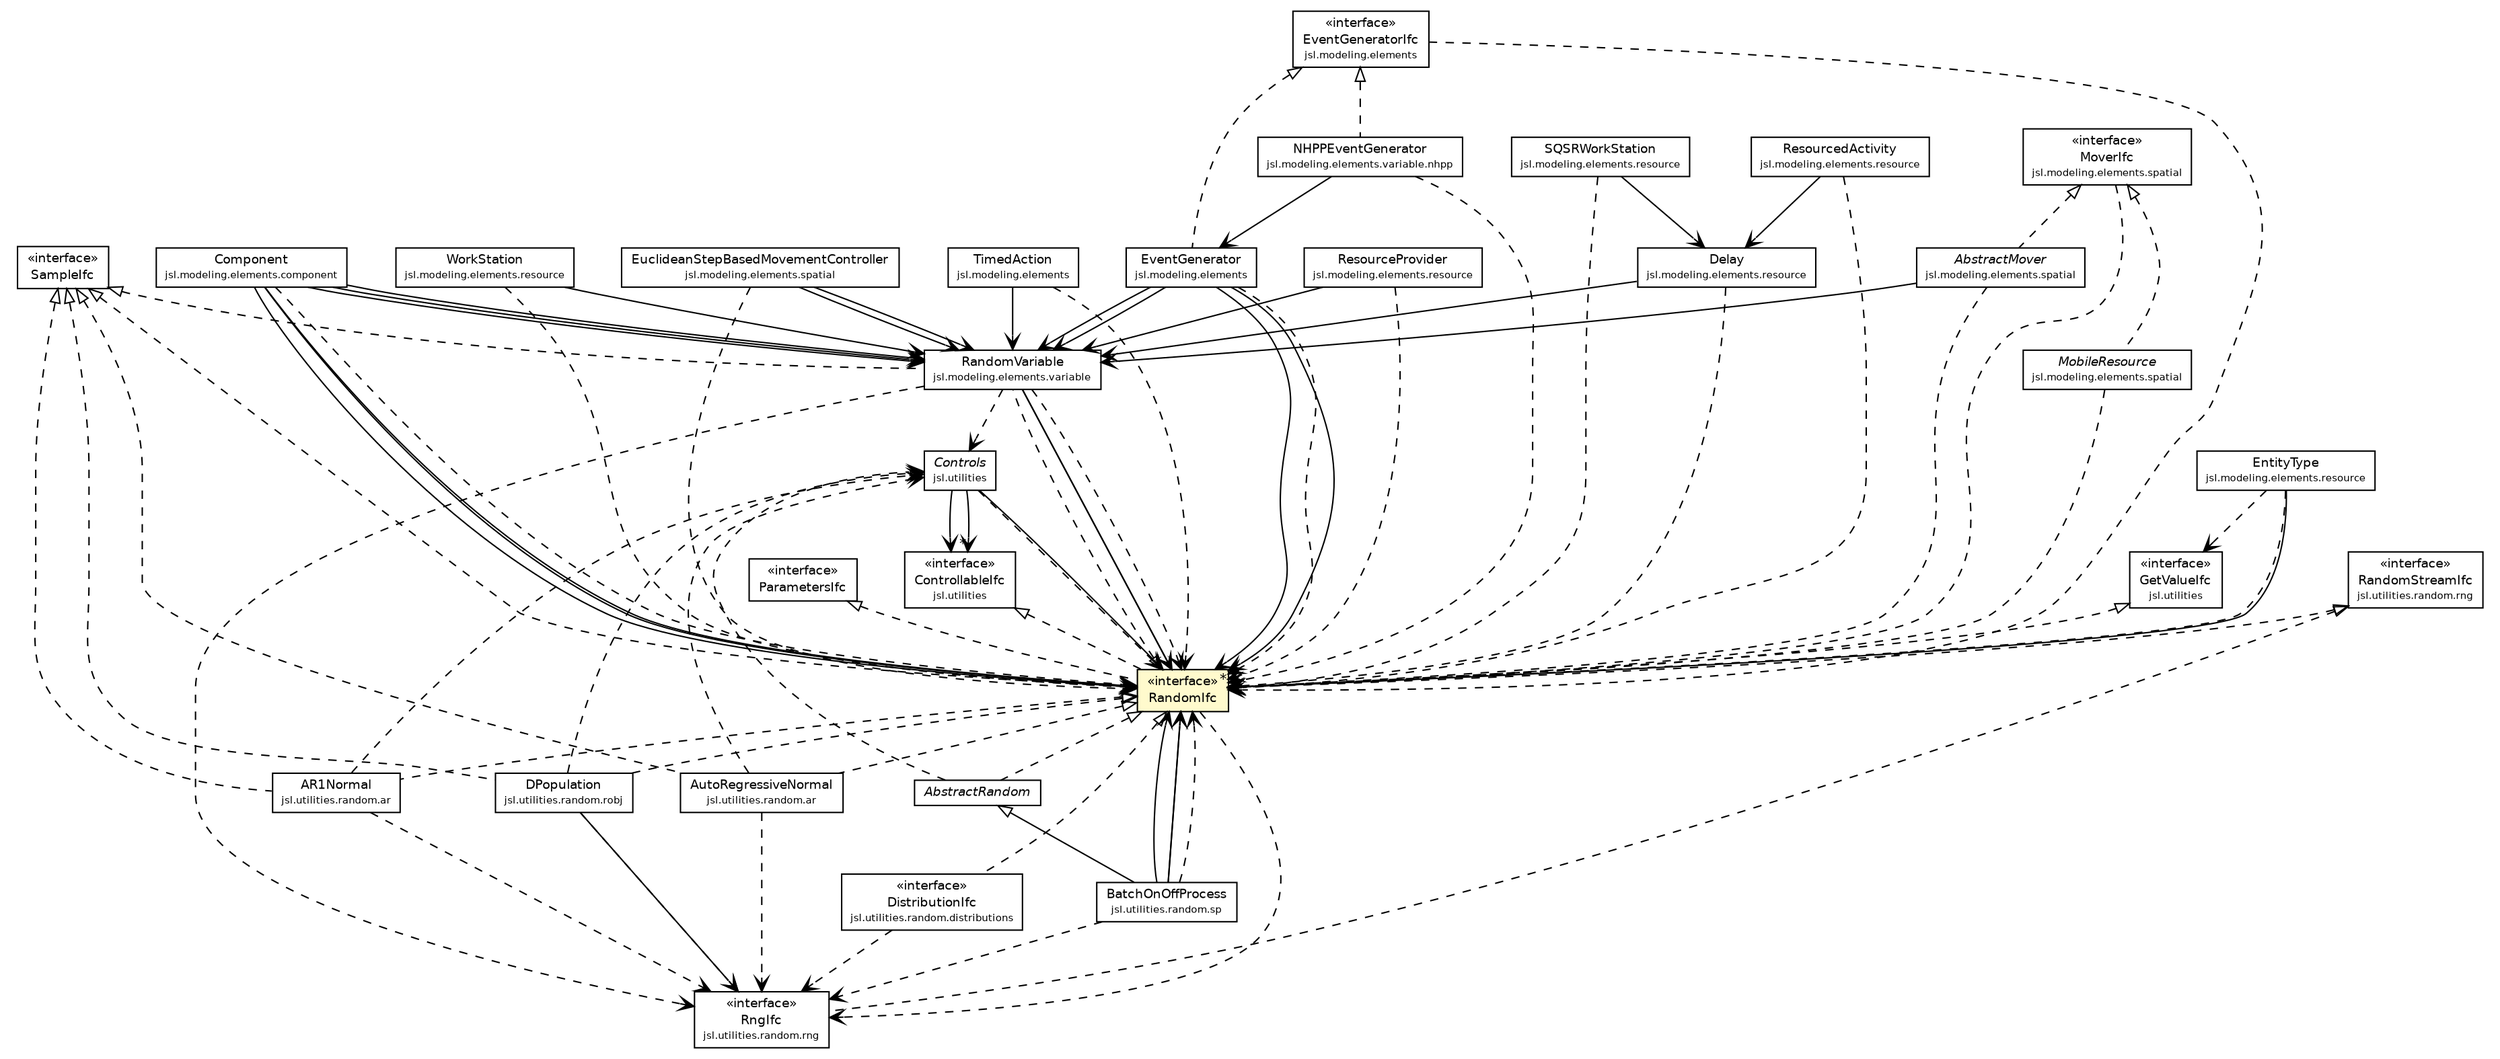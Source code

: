 #!/usr/local/bin/dot
#
# Class diagram 
# Generated by UMLGraph version 5.4 (http://www.umlgraph.org/)
#

digraph G {
	edge [fontname="Helvetica",fontsize=10,labelfontname="Helvetica",labelfontsize=10];
	node [fontname="Helvetica",fontsize=10,shape=plaintext];
	nodesep=0.25;
	ranksep=0.5;
	// jsl.modeling.elements.TimedAction
	c150167 [label=<<table title="jsl.modeling.elements.TimedAction" border="0" cellborder="1" cellspacing="0" cellpadding="2" port="p" href="../../modeling/elements/TimedAction.html">
		<tr><td><table border="0" cellspacing="0" cellpadding="1">
<tr><td align="center" balign="center"> TimedAction </td></tr>
<tr><td align="center" balign="center"><font point-size="7.0"> jsl.modeling.elements </font></td></tr>
		</table></td></tr>
		</table>>, URL="../../modeling/elements/TimedAction.html", fontname="Helvetica", fontcolor="black", fontsize=9.0];
	// jsl.modeling.elements.EventGeneratorIfc
	c150173 [label=<<table title="jsl.modeling.elements.EventGeneratorIfc" border="0" cellborder="1" cellspacing="0" cellpadding="2" port="p" href="../../modeling/elements/EventGeneratorIfc.html">
		<tr><td><table border="0" cellspacing="0" cellpadding="1">
<tr><td align="center" balign="center"> &#171;interface&#187; </td></tr>
<tr><td align="center" balign="center"> EventGeneratorIfc </td></tr>
<tr><td align="center" balign="center"><font point-size="7.0"> jsl.modeling.elements </font></td></tr>
		</table></td></tr>
		</table>>, URL="../../modeling/elements/EventGeneratorIfc.html", fontname="Helvetica", fontcolor="black", fontsize=9.0];
	// jsl.modeling.elements.EventGenerator
	c150174 [label=<<table title="jsl.modeling.elements.EventGenerator" border="0" cellborder="1" cellspacing="0" cellpadding="2" port="p" href="../../modeling/elements/EventGenerator.html">
		<tr><td><table border="0" cellspacing="0" cellpadding="1">
<tr><td align="center" balign="center"> EventGenerator </td></tr>
<tr><td align="center" balign="center"><font point-size="7.0"> jsl.modeling.elements </font></td></tr>
		</table></td></tr>
		</table>>, URL="../../modeling/elements/EventGenerator.html", fontname="Helvetica", fontcolor="black", fontsize=9.0];
	// jsl.modeling.elements.component.Component
	c150179 [label=<<table title="jsl.modeling.elements.component.Component" border="0" cellborder="1" cellspacing="0" cellpadding="2" port="p" href="../../modeling/elements/component/Component.html">
		<tr><td><table border="0" cellspacing="0" cellpadding="1">
<tr><td align="center" balign="center"> Component </td></tr>
<tr><td align="center" balign="center"><font point-size="7.0"> jsl.modeling.elements.component </font></td></tr>
		</table></td></tr>
		</table>>, URL="../../modeling/elements/component/Component.html", fontname="Helvetica", fontcolor="black", fontsize=9.0];
	// jsl.modeling.elements.resource.WorkStation
	c150226 [label=<<table title="jsl.modeling.elements.resource.WorkStation" border="0" cellborder="1" cellspacing="0" cellpadding="2" port="p" href="../../modeling/elements/resource/WorkStation.html">
		<tr><td><table border="0" cellspacing="0" cellpadding="1">
<tr><td align="center" balign="center"> WorkStation </td></tr>
<tr><td align="center" balign="center"><font point-size="7.0"> jsl.modeling.elements.resource </font></td></tr>
		</table></td></tr>
		</table>>, URL="../../modeling/elements/resource/WorkStation.html", fontname="Helvetica", fontcolor="black", fontsize=9.0];
	// jsl.modeling.elements.resource.SQSRWorkStation
	c150228 [label=<<table title="jsl.modeling.elements.resource.SQSRWorkStation" border="0" cellborder="1" cellspacing="0" cellpadding="2" port="p" href="../../modeling/elements/resource/SQSRWorkStation.html">
		<tr><td><table border="0" cellspacing="0" cellpadding="1">
<tr><td align="center" balign="center"> SQSRWorkStation </td></tr>
<tr><td align="center" balign="center"><font point-size="7.0"> jsl.modeling.elements.resource </font></td></tr>
		</table></td></tr>
		</table>>, URL="../../modeling/elements/resource/SQSRWorkStation.html", fontname="Helvetica", fontcolor="black", fontsize=9.0];
	// jsl.modeling.elements.resource.ResourceProvider
	c150246 [label=<<table title="jsl.modeling.elements.resource.ResourceProvider" border="0" cellborder="1" cellspacing="0" cellpadding="2" port="p" href="../../modeling/elements/resource/ResourceProvider.html">
		<tr><td><table border="0" cellspacing="0" cellpadding="1">
<tr><td align="center" balign="center"> ResourceProvider </td></tr>
<tr><td align="center" balign="center"><font point-size="7.0"> jsl.modeling.elements.resource </font></td></tr>
		</table></td></tr>
		</table>>, URL="../../modeling/elements/resource/ResourceProvider.html", fontname="Helvetica", fontcolor="black", fontsize=9.0];
	// jsl.modeling.elements.resource.ResourcedActivity
	c150249 [label=<<table title="jsl.modeling.elements.resource.ResourcedActivity" border="0" cellborder="1" cellspacing="0" cellpadding="2" port="p" href="../../modeling/elements/resource/ResourcedActivity.html">
		<tr><td><table border="0" cellspacing="0" cellpadding="1">
<tr><td align="center" balign="center"> ResourcedActivity </td></tr>
<tr><td align="center" balign="center"><font point-size="7.0"> jsl.modeling.elements.resource </font></td></tr>
		</table></td></tr>
		</table>>, URL="../../modeling/elements/resource/ResourcedActivity.html", fontname="Helvetica", fontcolor="black", fontsize=9.0];
	// jsl.modeling.elements.resource.EntityType
	c150268 [label=<<table title="jsl.modeling.elements.resource.EntityType" border="0" cellborder="1" cellspacing="0" cellpadding="2" port="p" href="../../modeling/elements/resource/EntityType.html">
		<tr><td><table border="0" cellspacing="0" cellpadding="1">
<tr><td align="center" balign="center"> EntityType </td></tr>
<tr><td align="center" balign="center"><font point-size="7.0"> jsl.modeling.elements.resource </font></td></tr>
		</table></td></tr>
		</table>>, URL="../../modeling/elements/resource/EntityType.html", fontname="Helvetica", fontcolor="black", fontsize=9.0];
	// jsl.modeling.elements.resource.Delay
	c150286 [label=<<table title="jsl.modeling.elements.resource.Delay" border="0" cellborder="1" cellspacing="0" cellpadding="2" port="p" href="../../modeling/elements/resource/Delay.html">
		<tr><td><table border="0" cellspacing="0" cellpadding="1">
<tr><td align="center" balign="center"> Delay </td></tr>
<tr><td align="center" balign="center"><font point-size="7.0"> jsl.modeling.elements.resource </font></td></tr>
		</table></td></tr>
		</table>>, URL="../../modeling/elements/resource/Delay.html", fontname="Helvetica", fontcolor="black", fontsize=9.0];
	// jsl.modeling.elements.spatial.MoverIfc
	c150314 [label=<<table title="jsl.modeling.elements.spatial.MoverIfc" border="0" cellborder="1" cellspacing="0" cellpadding="2" port="p" href="../../modeling/elements/spatial/MoverIfc.html">
		<tr><td><table border="0" cellspacing="0" cellpadding="1">
<tr><td align="center" balign="center"> &#171;interface&#187; </td></tr>
<tr><td align="center" balign="center"> MoverIfc </td></tr>
<tr><td align="center" balign="center"><font point-size="7.0"> jsl.modeling.elements.spatial </font></td></tr>
		</table></td></tr>
		</table>>, URL="../../modeling/elements/spatial/MoverIfc.html", fontname="Helvetica", fontcolor="black", fontsize=9.0];
	// jsl.modeling.elements.spatial.MobileResource
	c150317 [label=<<table title="jsl.modeling.elements.spatial.MobileResource" border="0" cellborder="1" cellspacing="0" cellpadding="2" port="p" href="../../modeling/elements/spatial/MobileResource.html">
		<tr><td><table border="0" cellspacing="0" cellpadding="1">
<tr><td align="center" balign="center"><font face="Helvetica-Oblique"> MobileResource </font></td></tr>
<tr><td align="center" balign="center"><font point-size="7.0"> jsl.modeling.elements.spatial </font></td></tr>
		</table></td></tr>
		</table>>, URL="../../modeling/elements/spatial/MobileResource.html", fontname="Helvetica", fontcolor="black", fontsize=9.0];
	// jsl.modeling.elements.spatial.EuclideanStepBasedMovementController
	c150323 [label=<<table title="jsl.modeling.elements.spatial.EuclideanStepBasedMovementController" border="0" cellborder="1" cellspacing="0" cellpadding="2" port="p" href="../../modeling/elements/spatial/EuclideanStepBasedMovementController.html">
		<tr><td><table border="0" cellspacing="0" cellpadding="1">
<tr><td align="center" balign="center"> EuclideanStepBasedMovementController </td></tr>
<tr><td align="center" balign="center"><font point-size="7.0"> jsl.modeling.elements.spatial </font></td></tr>
		</table></td></tr>
		</table>>, URL="../../modeling/elements/spatial/EuclideanStepBasedMovementController.html", fontname="Helvetica", fontcolor="black", fontsize=9.0];
	// jsl.modeling.elements.spatial.AbstractMover
	c150328 [label=<<table title="jsl.modeling.elements.spatial.AbstractMover" border="0" cellborder="1" cellspacing="0" cellpadding="2" port="p" href="../../modeling/elements/spatial/AbstractMover.html">
		<tr><td><table border="0" cellspacing="0" cellpadding="1">
<tr><td align="center" balign="center"><font face="Helvetica-Oblique"> AbstractMover </font></td></tr>
<tr><td align="center" balign="center"><font point-size="7.0"> jsl.modeling.elements.spatial </font></td></tr>
		</table></td></tr>
		</table>>, URL="../../modeling/elements/spatial/AbstractMover.html", fontname="Helvetica", fontcolor="black", fontsize=9.0];
	// jsl.modeling.elements.variable.RandomVariable
	c150362 [label=<<table title="jsl.modeling.elements.variable.RandomVariable" border="0" cellborder="1" cellspacing="0" cellpadding="2" port="p" href="../../modeling/elements/variable/RandomVariable.html">
		<tr><td><table border="0" cellspacing="0" cellpadding="1">
<tr><td align="center" balign="center"> RandomVariable </td></tr>
<tr><td align="center" balign="center"><font point-size="7.0"> jsl.modeling.elements.variable </font></td></tr>
		</table></td></tr>
		</table>>, URL="../../modeling/elements/variable/RandomVariable.html", fontname="Helvetica", fontcolor="black", fontsize=9.0];
	// jsl.modeling.elements.variable.nhpp.NHPPEventGenerator
	c150389 [label=<<table title="jsl.modeling.elements.variable.nhpp.NHPPEventGenerator" border="0" cellborder="1" cellspacing="0" cellpadding="2" port="p" href="../../modeling/elements/variable/nhpp/NHPPEventGenerator.html">
		<tr><td><table border="0" cellspacing="0" cellpadding="1">
<tr><td align="center" balign="center"> NHPPEventGenerator </td></tr>
<tr><td align="center" balign="center"><font point-size="7.0"> jsl.modeling.elements.variable.nhpp </font></td></tr>
		</table></td></tr>
		</table>>, URL="../../modeling/elements/variable/nhpp/NHPPEventGenerator.html", fontname="Helvetica", fontcolor="black", fontsize=9.0];
	// jsl.utilities.GetValueIfc
	c150433 [label=<<table title="jsl.utilities.GetValueIfc" border="0" cellborder="1" cellspacing="0" cellpadding="2" port="p" href="../GetValueIfc.html">
		<tr><td><table border="0" cellspacing="0" cellpadding="1">
<tr><td align="center" balign="center"> &#171;interface&#187; </td></tr>
<tr><td align="center" balign="center"> GetValueIfc </td></tr>
<tr><td align="center" balign="center"><font point-size="7.0"> jsl.utilities </font></td></tr>
		</table></td></tr>
		</table>>, URL="../GetValueIfc.html", fontname="Helvetica", fontcolor="black", fontsize=9.0];
	// jsl.utilities.Controls
	c150436 [label=<<table title="jsl.utilities.Controls" border="0" cellborder="1" cellspacing="0" cellpadding="2" port="p" href="../Controls.html">
		<tr><td><table border="0" cellspacing="0" cellpadding="1">
<tr><td align="center" balign="center"><font face="Helvetica-Oblique"> Controls </font></td></tr>
<tr><td align="center" balign="center"><font point-size="7.0"> jsl.utilities </font></td></tr>
		</table></td></tr>
		</table>>, URL="../Controls.html", fontname="Helvetica", fontcolor="black", fontsize=9.0];
	// jsl.utilities.ControllableIfc
	c150437 [label=<<table title="jsl.utilities.ControllableIfc" border="0" cellborder="1" cellspacing="0" cellpadding="2" port="p" href="../ControllableIfc.html">
		<tr><td><table border="0" cellspacing="0" cellpadding="1">
<tr><td align="center" balign="center"> &#171;interface&#187; </td></tr>
<tr><td align="center" balign="center"> ControllableIfc </td></tr>
<tr><td align="center" balign="center"><font point-size="7.0"> jsl.utilities </font></td></tr>
		</table></td></tr>
		</table>>, URL="../ControllableIfc.html", fontname="Helvetica", fontcolor="black", fontsize=9.0];
	// jsl.utilities.random.SampleIfc
	c150453 [label=<<table title="jsl.utilities.random.SampleIfc" border="0" cellborder="1" cellspacing="0" cellpadding="2" port="p" href="./SampleIfc.html">
		<tr><td><table border="0" cellspacing="0" cellpadding="1">
<tr><td align="center" balign="center"> &#171;interface&#187; </td></tr>
<tr><td align="center" balign="center"> SampleIfc </td></tr>
		</table></td></tr>
		</table>>, URL="./SampleIfc.html", fontname="Helvetica", fontcolor="black", fontsize=9.0];
	// jsl.utilities.random.RandomIfc
	c150454 [label=<<table title="jsl.utilities.random.RandomIfc" border="0" cellborder="1" cellspacing="0" cellpadding="2" port="p" bgcolor="lemonChiffon" href="./RandomIfc.html">
		<tr><td><table border="0" cellspacing="0" cellpadding="1">
<tr><td align="center" balign="center"> &#171;interface&#187; </td></tr>
<tr><td align="center" balign="center"> RandomIfc </td></tr>
		</table></td></tr>
		</table>>, URL="./RandomIfc.html", fontname="Helvetica", fontcolor="black", fontsize=9.0];
	// jsl.utilities.random.ParametersIfc
	c150455 [label=<<table title="jsl.utilities.random.ParametersIfc" border="0" cellborder="1" cellspacing="0" cellpadding="2" port="p" href="./ParametersIfc.html">
		<tr><td><table border="0" cellspacing="0" cellpadding="1">
<tr><td align="center" balign="center"> &#171;interface&#187; </td></tr>
<tr><td align="center" balign="center"> ParametersIfc </td></tr>
		</table></td></tr>
		</table>>, URL="./ParametersIfc.html", fontname="Helvetica", fontcolor="black", fontsize=9.0];
	// jsl.utilities.random.AbstractRandom
	c150457 [label=<<table title="jsl.utilities.random.AbstractRandom" border="0" cellborder="1" cellspacing="0" cellpadding="2" port="p" href="./AbstractRandom.html">
		<tr><td><table border="0" cellspacing="0" cellpadding="1">
<tr><td align="center" balign="center"><font face="Helvetica-Oblique"> AbstractRandom </font></td></tr>
		</table></td></tr>
		</table>>, URL="./AbstractRandom.html", fontname="Helvetica", fontcolor="black", fontsize=9.0];
	// jsl.utilities.random.ar.AutoRegressiveNormal
	c150459 [label=<<table title="jsl.utilities.random.ar.AutoRegressiveNormal" border="0" cellborder="1" cellspacing="0" cellpadding="2" port="p" href="./ar/AutoRegressiveNormal.html">
		<tr><td><table border="0" cellspacing="0" cellpadding="1">
<tr><td align="center" balign="center"> AutoRegressiveNormal </td></tr>
<tr><td align="center" balign="center"><font point-size="7.0"> jsl.utilities.random.ar </font></td></tr>
		</table></td></tr>
		</table>>, URL="./ar/AutoRegressiveNormal.html", fontname="Helvetica", fontcolor="black", fontsize=9.0];
	// jsl.utilities.random.ar.AR1Normal
	c150461 [label=<<table title="jsl.utilities.random.ar.AR1Normal" border="0" cellborder="1" cellspacing="0" cellpadding="2" port="p" href="./ar/AR1Normal.html">
		<tr><td><table border="0" cellspacing="0" cellpadding="1">
<tr><td align="center" balign="center"> AR1Normal </td></tr>
<tr><td align="center" balign="center"><font point-size="7.0"> jsl.utilities.random.ar </font></td></tr>
		</table></td></tr>
		</table>>, URL="./ar/AR1Normal.html", fontname="Helvetica", fontcolor="black", fontsize=9.0];
	// jsl.utilities.random.distributions.DistributionIfc
	c150500 [label=<<table title="jsl.utilities.random.distributions.DistributionIfc" border="0" cellborder="1" cellspacing="0" cellpadding="2" port="p" href="./distributions/DistributionIfc.html">
		<tr><td><table border="0" cellspacing="0" cellpadding="1">
<tr><td align="center" balign="center"> &#171;interface&#187; </td></tr>
<tr><td align="center" balign="center"> DistributionIfc </td></tr>
<tr><td align="center" balign="center"><font point-size="7.0"> jsl.utilities.random.distributions </font></td></tr>
		</table></td></tr>
		</table>>, URL="./distributions/DistributionIfc.html", fontname="Helvetica", fontcolor="black", fontsize=9.0];
	// jsl.utilities.random.rng.RngIfc
	c150519 [label=<<table title="jsl.utilities.random.rng.RngIfc" border="0" cellborder="1" cellspacing="0" cellpadding="2" port="p" href="./rng/RngIfc.html">
		<tr><td><table border="0" cellspacing="0" cellpadding="1">
<tr><td align="center" balign="center"> &#171;interface&#187; </td></tr>
<tr><td align="center" balign="center"> RngIfc </td></tr>
<tr><td align="center" balign="center"><font point-size="7.0"> jsl.utilities.random.rng </font></td></tr>
		</table></td></tr>
		</table>>, URL="./rng/RngIfc.html", fontname="Helvetica", fontcolor="black", fontsize=9.0];
	// jsl.utilities.random.rng.RandomStreamIfc
	c150522 [label=<<table title="jsl.utilities.random.rng.RandomStreamIfc" border="0" cellborder="1" cellspacing="0" cellpadding="2" port="p" href="./rng/RandomStreamIfc.html">
		<tr><td><table border="0" cellspacing="0" cellpadding="1">
<tr><td align="center" balign="center"> &#171;interface&#187; </td></tr>
<tr><td align="center" balign="center"> RandomStreamIfc </td></tr>
<tr><td align="center" balign="center"><font point-size="7.0"> jsl.utilities.random.rng </font></td></tr>
		</table></td></tr>
		</table>>, URL="./rng/RandomStreamIfc.html", fontname="Helvetica", fontcolor="black", fontsize=9.0];
	// jsl.utilities.random.robj.DPopulation
	c150533 [label=<<table title="jsl.utilities.random.robj.DPopulation" border="0" cellborder="1" cellspacing="0" cellpadding="2" port="p" href="./robj/DPopulation.html">
		<tr><td><table border="0" cellspacing="0" cellpadding="1">
<tr><td align="center" balign="center"> DPopulation </td></tr>
<tr><td align="center" balign="center"><font point-size="7.0"> jsl.utilities.random.robj </font></td></tr>
		</table></td></tr>
		</table>>, URL="./robj/DPopulation.html", fontname="Helvetica", fontcolor="black", fontsize=9.0];
	// jsl.utilities.random.sp.BatchOnOffProcess
	c150539 [label=<<table title="jsl.utilities.random.sp.BatchOnOffProcess" border="0" cellborder="1" cellspacing="0" cellpadding="2" port="p" href="./sp/BatchOnOffProcess.html">
		<tr><td><table border="0" cellspacing="0" cellpadding="1">
<tr><td align="center" balign="center"> BatchOnOffProcess </td></tr>
<tr><td align="center" balign="center"><font point-size="7.0"> jsl.utilities.random.sp </font></td></tr>
		</table></td></tr>
		</table>>, URL="./sp/BatchOnOffProcess.html", fontname="Helvetica", fontcolor="black", fontsize=9.0];
	//jsl.modeling.elements.EventGenerator implements jsl.modeling.elements.EventGeneratorIfc
	c150173:p -> c150174:p [dir=back,arrowtail=empty,style=dashed];
	//jsl.modeling.elements.spatial.MobileResource implements jsl.modeling.elements.spatial.MoverIfc
	c150314:p -> c150317:p [dir=back,arrowtail=empty,style=dashed];
	//jsl.modeling.elements.spatial.AbstractMover implements jsl.modeling.elements.spatial.MoverIfc
	c150314:p -> c150328:p [dir=back,arrowtail=empty,style=dashed];
	//jsl.modeling.elements.variable.RandomVariable implements jsl.utilities.random.RandomIfc
	c150454:p -> c150362:p [dir=back,arrowtail=empty,style=dashed];
	//jsl.modeling.elements.variable.RandomVariable implements jsl.utilities.random.SampleIfc
	c150453:p -> c150362:p [dir=back,arrowtail=empty,style=dashed];
	//jsl.modeling.elements.variable.nhpp.NHPPEventGenerator implements jsl.modeling.elements.EventGeneratorIfc
	c150173:p -> c150389:p [dir=back,arrowtail=empty,style=dashed];
	//jsl.utilities.random.RandomIfc implements jsl.utilities.random.ParametersIfc
	c150455:p -> c150454:p [dir=back,arrowtail=empty,style=dashed];
	//jsl.utilities.random.RandomIfc implements jsl.utilities.GetValueIfc
	c150433:p -> c150454:p [dir=back,arrowtail=empty,style=dashed];
	//jsl.utilities.random.RandomIfc implements jsl.utilities.random.rng.RandomStreamIfc
	c150522:p -> c150454:p [dir=back,arrowtail=empty,style=dashed];
	//jsl.utilities.random.RandomIfc implements jsl.utilities.ControllableIfc
	c150437:p -> c150454:p [dir=back,arrowtail=empty,style=dashed];
	//jsl.utilities.random.RandomIfc implements jsl.utilities.random.SampleIfc
	c150453:p -> c150454:p [dir=back,arrowtail=empty,style=dashed];
	//jsl.utilities.random.AbstractRandom implements jsl.utilities.random.RandomIfc
	c150454:p -> c150457:p [dir=back,arrowtail=empty,style=dashed];
	//jsl.utilities.random.ar.AutoRegressiveNormal implements jsl.utilities.random.RandomIfc
	c150454:p -> c150459:p [dir=back,arrowtail=empty,style=dashed];
	//jsl.utilities.random.ar.AutoRegressiveNormal implements jsl.utilities.random.SampleIfc
	c150453:p -> c150459:p [dir=back,arrowtail=empty,style=dashed];
	//jsl.utilities.random.ar.AR1Normal implements jsl.utilities.random.RandomIfc
	c150454:p -> c150461:p [dir=back,arrowtail=empty,style=dashed];
	//jsl.utilities.random.ar.AR1Normal implements jsl.utilities.random.SampleIfc
	c150453:p -> c150461:p [dir=back,arrowtail=empty,style=dashed];
	//jsl.utilities.random.distributions.DistributionIfc implements jsl.utilities.random.RandomIfc
	c150454:p -> c150500:p [dir=back,arrowtail=empty,style=dashed];
	//jsl.utilities.random.rng.RngIfc implements jsl.utilities.random.rng.RandomStreamIfc
	c150522:p -> c150519:p [dir=back,arrowtail=empty,style=dashed];
	//jsl.utilities.random.robj.DPopulation implements jsl.utilities.random.RandomIfc
	c150454:p -> c150533:p [dir=back,arrowtail=empty,style=dashed];
	//jsl.utilities.random.robj.DPopulation implements jsl.utilities.random.SampleIfc
	c150453:p -> c150533:p [dir=back,arrowtail=empty,style=dashed];
	//jsl.utilities.random.sp.BatchOnOffProcess extends jsl.utilities.random.AbstractRandom
	c150457:p -> c150539:p [dir=back,arrowtail=empty];
	// jsl.modeling.elements.TimedAction NAVASSOC jsl.modeling.elements.variable.RandomVariable
	c150167:p -> c150362:p [taillabel="", label="", headlabel="", fontname="Helvetica", fontcolor="black", fontsize=10.0, color="black", arrowhead=open];
	// jsl.modeling.elements.EventGenerator NAVASSOC jsl.utilities.random.RandomIfc
	c150174:p -> c150454:p [taillabel="", label="", headlabel="", fontname="Helvetica", fontcolor="black", fontsize=10.0, color="black", arrowhead=open];
	// jsl.modeling.elements.EventGenerator NAVASSOC jsl.modeling.elements.variable.RandomVariable
	c150174:p -> c150362:p [taillabel="", label="", headlabel="", fontname="Helvetica", fontcolor="black", fontsize=10.0, color="black", arrowhead=open];
	// jsl.modeling.elements.EventGenerator NAVASSOC jsl.utilities.random.RandomIfc
	c150174:p -> c150454:p [taillabel="", label="", headlabel="", fontname="Helvetica", fontcolor="black", fontsize=10.0, color="black", arrowhead=open];
	// jsl.modeling.elements.EventGenerator NAVASSOC jsl.modeling.elements.variable.RandomVariable
	c150174:p -> c150362:p [taillabel="", label="", headlabel="", fontname="Helvetica", fontcolor="black", fontsize=10.0, color="black", arrowhead=open];
	// jsl.modeling.elements.component.Component NAVASSOC jsl.modeling.elements.variable.RandomVariable
	c150179:p -> c150362:p [taillabel="", label="", headlabel="", fontname="Helvetica", fontcolor="black", fontsize=10.0, color="black", arrowhead=open];
	// jsl.modeling.elements.component.Component NAVASSOC jsl.utilities.random.RandomIfc
	c150179:p -> c150454:p [taillabel="", label="", headlabel="", fontname="Helvetica", fontcolor="black", fontsize=10.0, color="black", arrowhead=open];
	// jsl.modeling.elements.component.Component NAVASSOC jsl.modeling.elements.variable.RandomVariable
	c150179:p -> c150362:p [taillabel="", label="", headlabel="", fontname="Helvetica", fontcolor="black", fontsize=10.0, color="black", arrowhead=open];
	// jsl.modeling.elements.component.Component NAVASSOC jsl.utilities.random.RandomIfc
	c150179:p -> c150454:p [taillabel="", label="", headlabel="", fontname="Helvetica", fontcolor="black", fontsize=10.0, color="black", arrowhead=open];
	// jsl.modeling.elements.component.Component NAVASSOC jsl.modeling.elements.variable.RandomVariable
	c150179:p -> c150362:p [taillabel="", label="", headlabel="", fontname="Helvetica", fontcolor="black", fontsize=10.0, color="black", arrowhead=open];
	// jsl.modeling.elements.component.Component NAVASSOC jsl.utilities.random.RandomIfc
	c150179:p -> c150454:p [taillabel="", label="", headlabel="", fontname="Helvetica", fontcolor="black", fontsize=10.0, color="black", arrowhead=open];
	// jsl.modeling.elements.resource.WorkStation NAVASSOC jsl.modeling.elements.variable.RandomVariable
	c150226:p -> c150362:p [taillabel="", label="", headlabel="", fontname="Helvetica", fontcolor="black", fontsize=10.0, color="black", arrowhead=open];
	// jsl.modeling.elements.resource.SQSRWorkStation NAVASSOC jsl.modeling.elements.resource.Delay
	c150228:p -> c150286:p [taillabel="", label="", headlabel="", fontname="Helvetica", fontcolor="black", fontsize=10.0, color="black", arrowhead=open];
	// jsl.modeling.elements.resource.ResourceProvider NAVASSOC jsl.modeling.elements.variable.RandomVariable
	c150246:p -> c150362:p [taillabel="", label="", headlabel="", fontname="Helvetica", fontcolor="black", fontsize=10.0, color="black", arrowhead=open];
	// jsl.modeling.elements.resource.ResourcedActivity NAVASSOC jsl.modeling.elements.resource.Delay
	c150249:p -> c150286:p [taillabel="", label="", headlabel="", fontname="Helvetica", fontcolor="black", fontsize=10.0, color="black", arrowhead=open];
	// jsl.modeling.elements.resource.EntityType NAVASSOC jsl.utilities.random.RandomIfc
	c150268:p -> c150454:p [taillabel="", label="", headlabel="*", fontname="Helvetica", fontcolor="black", fontsize=10.0, color="black", arrowhead=open];
	// jsl.modeling.elements.resource.Delay NAVASSOC jsl.modeling.elements.variable.RandomVariable
	c150286:p -> c150362:p [taillabel="", label="", headlabel="", fontname="Helvetica", fontcolor="black", fontsize=10.0, color="black", arrowhead=open];
	// jsl.modeling.elements.spatial.EuclideanStepBasedMovementController NAVASSOC jsl.modeling.elements.variable.RandomVariable
	c150323:p -> c150362:p [taillabel="", label="", headlabel="", fontname="Helvetica", fontcolor="black", fontsize=10.0, color="black", arrowhead=open];
	// jsl.modeling.elements.spatial.EuclideanStepBasedMovementController NAVASSOC jsl.modeling.elements.variable.RandomVariable
	c150323:p -> c150362:p [taillabel="", label="", headlabel="", fontname="Helvetica", fontcolor="black", fontsize=10.0, color="black", arrowhead=open];
	// jsl.modeling.elements.spatial.AbstractMover NAVASSOC jsl.modeling.elements.variable.RandomVariable
	c150328:p -> c150362:p [taillabel="", label="", headlabel="", fontname="Helvetica", fontcolor="black", fontsize=10.0, color="black", arrowhead=open];
	// jsl.modeling.elements.variable.RandomVariable NAVASSOC jsl.utilities.random.RandomIfc
	c150362:p -> c150454:p [taillabel="", label="", headlabel="", fontname="Helvetica", fontcolor="black", fontsize=10.0, color="black", arrowhead=open];
	// jsl.modeling.elements.variable.RandomVariable NAVASSOC jsl.utilities.random.RandomIfc
	c150362:p -> c150454:p [taillabel="", label="", headlabel="", fontname="Helvetica", fontcolor="black", fontsize=10.0, color="black", arrowhead=open];
	// jsl.modeling.elements.variable.nhpp.NHPPEventGenerator NAVASSOC jsl.modeling.elements.EventGenerator
	c150389:p -> c150174:p [taillabel="", label="", headlabel="", fontname="Helvetica", fontcolor="black", fontsize=10.0, color="black", arrowhead=open];
	// jsl.utilities.Controls NAVASSOC jsl.utilities.ControllableIfc
	c150436:p -> c150437:p [taillabel="", label="", headlabel="", fontname="Helvetica", fontcolor="black", fontsize=10.0, color="black", arrowhead=open];
	// jsl.utilities.Controls NAVASSOC jsl.utilities.random.RandomIfc
	c150436:p -> c150454:p [taillabel="", label="", headlabel="*", fontname="Helvetica", fontcolor="black", fontsize=10.0, color="black", arrowhead=open];
	// jsl.utilities.Controls NAVASSOC jsl.utilities.ControllableIfc
	c150436:p -> c150437:p [taillabel="", label="", headlabel="*", fontname="Helvetica", fontcolor="black", fontsize=10.0, color="black", arrowhead=open];
	// jsl.utilities.random.robj.DPopulation NAVASSOC jsl.utilities.random.rng.RngIfc
	c150533:p -> c150519:p [taillabel="", label="", headlabel="", fontname="Helvetica", fontcolor="black", fontsize=10.0, color="black", arrowhead=open];
	// jsl.utilities.random.sp.BatchOnOffProcess NAVASSOC jsl.utilities.random.RandomIfc
	c150539:p -> c150454:p [taillabel="", label="", headlabel="", fontname="Helvetica", fontcolor="black", fontsize=10.0, color="black", arrowhead=open];
	// jsl.utilities.random.sp.BatchOnOffProcess NAVASSOC jsl.utilities.random.RandomIfc
	c150539:p -> c150454:p [taillabel="", label="", headlabel="", fontname="Helvetica", fontcolor="black", fontsize=10.0, color="black", arrowhead=open];
	// jsl.utilities.random.sp.BatchOnOffProcess NAVASSOC jsl.utilities.random.RandomIfc
	c150539:p -> c150454:p [taillabel="", label="", headlabel="", fontname="Helvetica", fontcolor="black", fontsize=10.0, color="black", arrowhead=open];
	// jsl.modeling.elements.TimedAction DEPEND jsl.utilities.random.RandomIfc
	c150167:p -> c150454:p [taillabel="", label="", headlabel="", fontname="Helvetica", fontcolor="black", fontsize=10.0, color="black", arrowhead=open, style=dashed];
	// jsl.modeling.elements.EventGeneratorIfc DEPEND jsl.utilities.random.RandomIfc
	c150173:p -> c150454:p [taillabel="", label="", headlabel="", fontname="Helvetica", fontcolor="black", fontsize=10.0, color="black", arrowhead=open, style=dashed];
	// jsl.modeling.elements.EventGenerator DEPEND jsl.utilities.random.RandomIfc
	c150174:p -> c150454:p [taillabel="", label="", headlabel="", fontname="Helvetica", fontcolor="black", fontsize=10.0, color="black", arrowhead=open, style=dashed];
	// jsl.modeling.elements.component.Component DEPEND jsl.utilities.random.RandomIfc
	c150179:p -> c150454:p [taillabel="", label="", headlabel="", fontname="Helvetica", fontcolor="black", fontsize=10.0, color="black", arrowhead=open, style=dashed];
	// jsl.modeling.elements.resource.WorkStation DEPEND jsl.utilities.random.RandomIfc
	c150226:p -> c150454:p [taillabel="", label="", headlabel="", fontname="Helvetica", fontcolor="black", fontsize=10.0, color="black", arrowhead=open, style=dashed];
	// jsl.modeling.elements.resource.SQSRWorkStation DEPEND jsl.utilities.random.RandomIfc
	c150228:p -> c150454:p [taillabel="", label="", headlabel="", fontname="Helvetica", fontcolor="black", fontsize=10.0, color="black", arrowhead=open, style=dashed];
	// jsl.modeling.elements.resource.ResourceProvider DEPEND jsl.utilities.random.RandomIfc
	c150246:p -> c150454:p [taillabel="", label="", headlabel="", fontname="Helvetica", fontcolor="black", fontsize=10.0, color="black", arrowhead=open, style=dashed];
	// jsl.modeling.elements.resource.ResourcedActivity DEPEND jsl.utilities.random.RandomIfc
	c150249:p -> c150454:p [taillabel="", label="", headlabel="", fontname="Helvetica", fontcolor="black", fontsize=10.0, color="black", arrowhead=open, style=dashed];
	// jsl.modeling.elements.resource.EntityType DEPEND jsl.utilities.random.RandomIfc
	c150268:p -> c150454:p [taillabel="", label="", headlabel="", fontname="Helvetica", fontcolor="black", fontsize=10.0, color="black", arrowhead=open, style=dashed];
	// jsl.modeling.elements.resource.EntityType DEPEND jsl.utilities.GetValueIfc
	c150268:p -> c150433:p [taillabel="", label="", headlabel="", fontname="Helvetica", fontcolor="black", fontsize=10.0, color="black", arrowhead=open, style=dashed];
	// jsl.modeling.elements.resource.Delay DEPEND jsl.utilities.random.RandomIfc
	c150286:p -> c150454:p [taillabel="", label="", headlabel="", fontname="Helvetica", fontcolor="black", fontsize=10.0, color="black", arrowhead=open, style=dashed];
	// jsl.modeling.elements.spatial.MoverIfc DEPEND jsl.utilities.random.RandomIfc
	c150314:p -> c150454:p [taillabel="", label="", headlabel="", fontname="Helvetica", fontcolor="black", fontsize=10.0, color="black", arrowhead=open, style=dashed];
	// jsl.modeling.elements.spatial.MobileResource DEPEND jsl.utilities.random.RandomIfc
	c150317:p -> c150454:p [taillabel="", label="", headlabel="", fontname="Helvetica", fontcolor="black", fontsize=10.0, color="black", arrowhead=open, style=dashed];
	// jsl.modeling.elements.spatial.EuclideanStepBasedMovementController DEPEND jsl.utilities.random.RandomIfc
	c150323:p -> c150454:p [taillabel="", label="", headlabel="", fontname="Helvetica", fontcolor="black", fontsize=10.0, color="black", arrowhead=open, style=dashed];
	// jsl.modeling.elements.spatial.AbstractMover DEPEND jsl.utilities.random.RandomIfc
	c150328:p -> c150454:p [taillabel="", label="", headlabel="", fontname="Helvetica", fontcolor="black", fontsize=10.0, color="black", arrowhead=open, style=dashed];
	// jsl.modeling.elements.variable.RandomVariable DEPEND jsl.utilities.random.RandomIfc
	c150362:p -> c150454:p [taillabel="", label="", headlabel="", fontname="Helvetica", fontcolor="black", fontsize=10.0, color="black", arrowhead=open, style=dashed];
	// jsl.modeling.elements.variable.RandomVariable DEPEND jsl.utilities.Controls
	c150362:p -> c150436:p [taillabel="", label="", headlabel="", fontname="Helvetica", fontcolor="black", fontsize=10.0, color="black", arrowhead=open, style=dashed];
	// jsl.modeling.elements.variable.RandomVariable DEPEND jsl.utilities.random.rng.RngIfc
	c150362:p -> c150519:p [taillabel="", label="", headlabel="", fontname="Helvetica", fontcolor="black", fontsize=10.0, color="black", arrowhead=open, style=dashed];
	// jsl.modeling.elements.variable.nhpp.NHPPEventGenerator DEPEND jsl.utilities.random.RandomIfc
	c150389:p -> c150454:p [taillabel="", label="", headlabel="", fontname="Helvetica", fontcolor="black", fontsize=10.0, color="black", arrowhead=open, style=dashed];
	// jsl.utilities.Controls DEPEND jsl.utilities.random.RandomIfc
	c150436:p -> c150454:p [taillabel="", label="", headlabel="", fontname="Helvetica", fontcolor="black", fontsize=10.0, color="black", arrowhead=open, style=dashed];
	// jsl.utilities.random.RandomIfc DEPEND jsl.utilities.random.rng.RngIfc
	c150454:p -> c150519:p [taillabel="", label="", headlabel="", fontname="Helvetica", fontcolor="black", fontsize=10.0, color="black", arrowhead=open, style=dashed];
	// jsl.utilities.random.AbstractRandom DEPEND jsl.utilities.Controls
	c150457:p -> c150436:p [taillabel="", label="", headlabel="", fontname="Helvetica", fontcolor="black", fontsize=10.0, color="black", arrowhead=open, style=dashed];
	// jsl.utilities.random.ar.AutoRegressiveNormal DEPEND jsl.utilities.Controls
	c150459:p -> c150436:p [taillabel="", label="", headlabel="", fontname="Helvetica", fontcolor="black", fontsize=10.0, color="black", arrowhead=open, style=dashed];
	// jsl.utilities.random.ar.AutoRegressiveNormal DEPEND jsl.utilities.random.rng.RngIfc
	c150459:p -> c150519:p [taillabel="", label="", headlabel="", fontname="Helvetica", fontcolor="black", fontsize=10.0, color="black", arrowhead=open, style=dashed];
	// jsl.utilities.random.ar.AR1Normal DEPEND jsl.utilities.Controls
	c150461:p -> c150436:p [taillabel="", label="", headlabel="", fontname="Helvetica", fontcolor="black", fontsize=10.0, color="black", arrowhead=open, style=dashed];
	// jsl.utilities.random.ar.AR1Normal DEPEND jsl.utilities.random.rng.RngIfc
	c150461:p -> c150519:p [taillabel="", label="", headlabel="", fontname="Helvetica", fontcolor="black", fontsize=10.0, color="black", arrowhead=open, style=dashed];
	// jsl.utilities.random.distributions.DistributionIfc DEPEND jsl.utilities.random.rng.RngIfc
	c150500:p -> c150519:p [taillabel="", label="", headlabel="", fontname="Helvetica", fontcolor="black", fontsize=10.0, color="black", arrowhead=open, style=dashed];
	// jsl.utilities.random.robj.DPopulation DEPEND jsl.utilities.Controls
	c150533:p -> c150436:p [taillabel="", label="", headlabel="", fontname="Helvetica", fontcolor="black", fontsize=10.0, color="black", arrowhead=open, style=dashed];
	// jsl.utilities.random.robj.DPopulation DEPEND jsl.utilities.random.rng.RngIfc
	c150533:p -> c150519:p [taillabel="", label="", headlabel="", fontname="Helvetica", fontcolor="black", fontsize=10.0, color="black", arrowhead=open, style=dashed];
	// jsl.utilities.random.sp.BatchOnOffProcess DEPEND jsl.utilities.random.rng.RngIfc
	c150539:p -> c150519:p [taillabel="", label="", headlabel="", fontname="Helvetica", fontcolor="black", fontsize=10.0, color="black", arrowhead=open, style=dashed];
	// jsl.utilities.random.sp.BatchOnOffProcess DEPEND jsl.utilities.random.RandomIfc
	c150539:p -> c150454:p [taillabel="", label="", headlabel="", fontname="Helvetica", fontcolor="black", fontsize=10.0, color="black", arrowhead=open, style=dashed];
}

